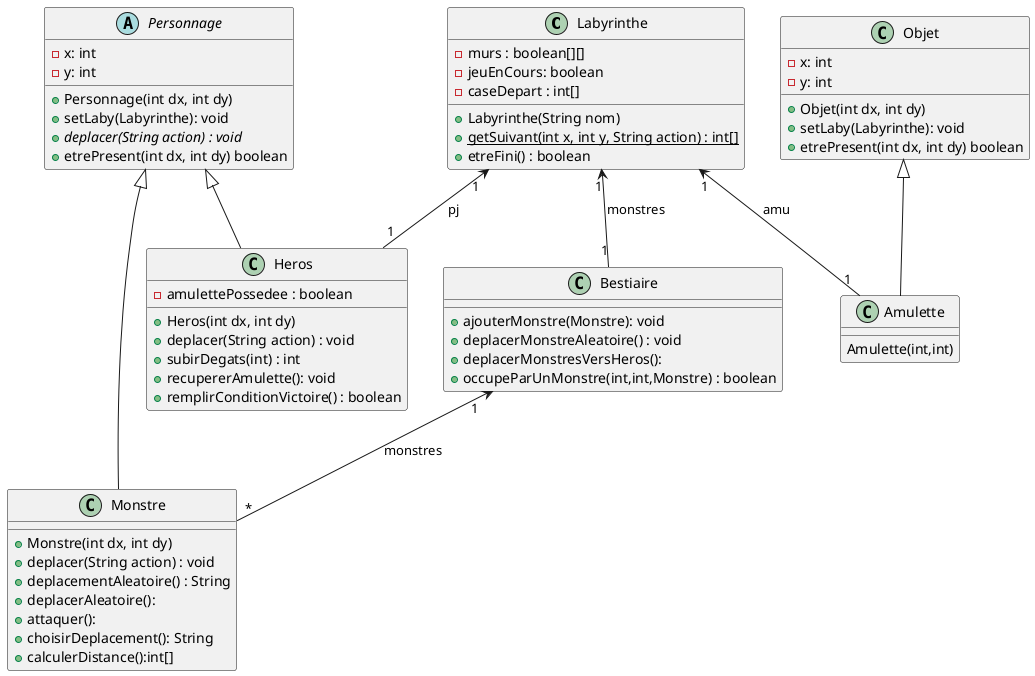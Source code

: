@startuml


    /'interface Jeu {
            +update(double secondes, Clavier clavier) : void
            +init() : void
            +etreFini() : boolean
    }

    interface DessinJeu{
    +dessinerJeu(Jeu jeu, Canvas canvas) :
    }'/

    /'class Main {
        +{static} main(String[] args) : void
    }'/

    /'class MainLaby {
        +{static} main(String[] args) : void
    }'/

    /'class LabyJeu {
        '-laby : Labyrinthe
        -perso : Personnage
        -monstre : Personnage
        -LabyJeu():
        -LabyJeu(String):
        +update(double secondes, Clavier clavier) : void
        +init() : void
        +etreFini() : boolean
    }

    class LabyDessin {
        +dessinerJeu(Jeu jeu, Canvas canvas) : void
    }'/

    class Labyrinthe {
        /'
        +{static} MUR : char = 'X'
        +{static} PJ : char = 'P'
        +{static} M : char = 'M'
        +{static} VIDE : char = '.'
        +{static} HAUT : String = "Haut"
        +{static} BAS : String = "Bas"
        +{static} GAUCHE : String = "Gauche"
        +{static} DROITE : String = "Droite"
        '/
        -murs : boolean[][]
        -jeuEnCours: boolean
        -caseDepart : int[]
        +Labyrinthe(String nom)
        +{static} getSuivant(int x, int y, String action) : int[]
        +etreFini() : boolean
    }

        abstract class Personnage {
            -x: int
            -y: int
            +Personnage(int dx, int dy)
            +setLaby(Labyrinthe): void
            +{abstract} deplacer(String action) : void
            +etrePresent(int dx, int dy) boolean
        }


    class Heros {
        -amulettePossedee : boolean
        +Heros(int dx, int dy)
        +deplacer(String action) : void
        +subirDegats(int) : int
        +recupererAmulette(): void
        +remplirConditionVictoire() : boolean
    }

    class Monstre {
        +Monstre(int dx, int dy)
        +deplacer(String action) : void
        +deplacementAleatoire() : String
        +deplacerAleatoire():
        +attaquer():
        +choisirDeplacement(): String
        +calculerDistance():int[]
    }

    class Bestiaire{
        +ajouterMonstre(Monstre): void
        +deplacerMonstreAleatoire() : void
        +deplacerMonstresVersHeros():
        +occupeParUnMonstre(int,int,Monstre) : boolean
    }


    class Objet{
        -x: int
        -y: int
        +Objet(int dx, int dy)
        +setLaby(Labyrinthe): void
        +etrePresent(int dx, int dy) boolean
    }

    class Amulette{
        Amulette(int,int)
    }



package "moteurJeu" {
    interface Jeu {
        +update(double secondes, Clavier clavier) : void
        +etreFini() : boolean
    }

    interface DessinJeu {
        +dessinerJeu(Jeu jeu, Canvas canvas) : void
    }

    class Clavier {
        +bas : boolean
        +haut : boolean
        +gauche : boolean
        +droite : boolean
    }

    class MoteurJeu {
        +{static} setTaille(int width, int height) : void
        +{static} setFPS(int fps) : void
        +{static} launch(Jeu jeu, DessinJeu dessin) : void
    }
}

remove moteurJeu


/'Jeu <|.. LabyJeu
DessinJeu <|.. LabyDessin'/

Personnage <|-- Heros
Personnage <|-- Monstre

Labyrinthe "1" <-- "1" Heros : pj
Labyrinthe "1" <-- "1" Bestiaire : monstres

Bestiaire "1" <-- "*" Monstre : monstres

Objet <|-- Amulette
Labyrinthe "1" <-- "1" Amulette : amu
@enduml